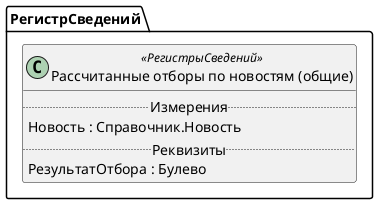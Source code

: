 ﻿@startuml РассчитанныеОтборыПоНовостям_Общие
'!include templates.wsd
'..\include templates.wsd
class РегистрСведений.РассчитанныеОтборыПоНовостям_Общие as "Рассчитанные отборы по новостям (общие)" <<РегистрыСведений>>
{
..Измерения..
Новость : Справочник.Новость
..Реквизиты..
РезультатОтбора : Булево
}
@enduml
